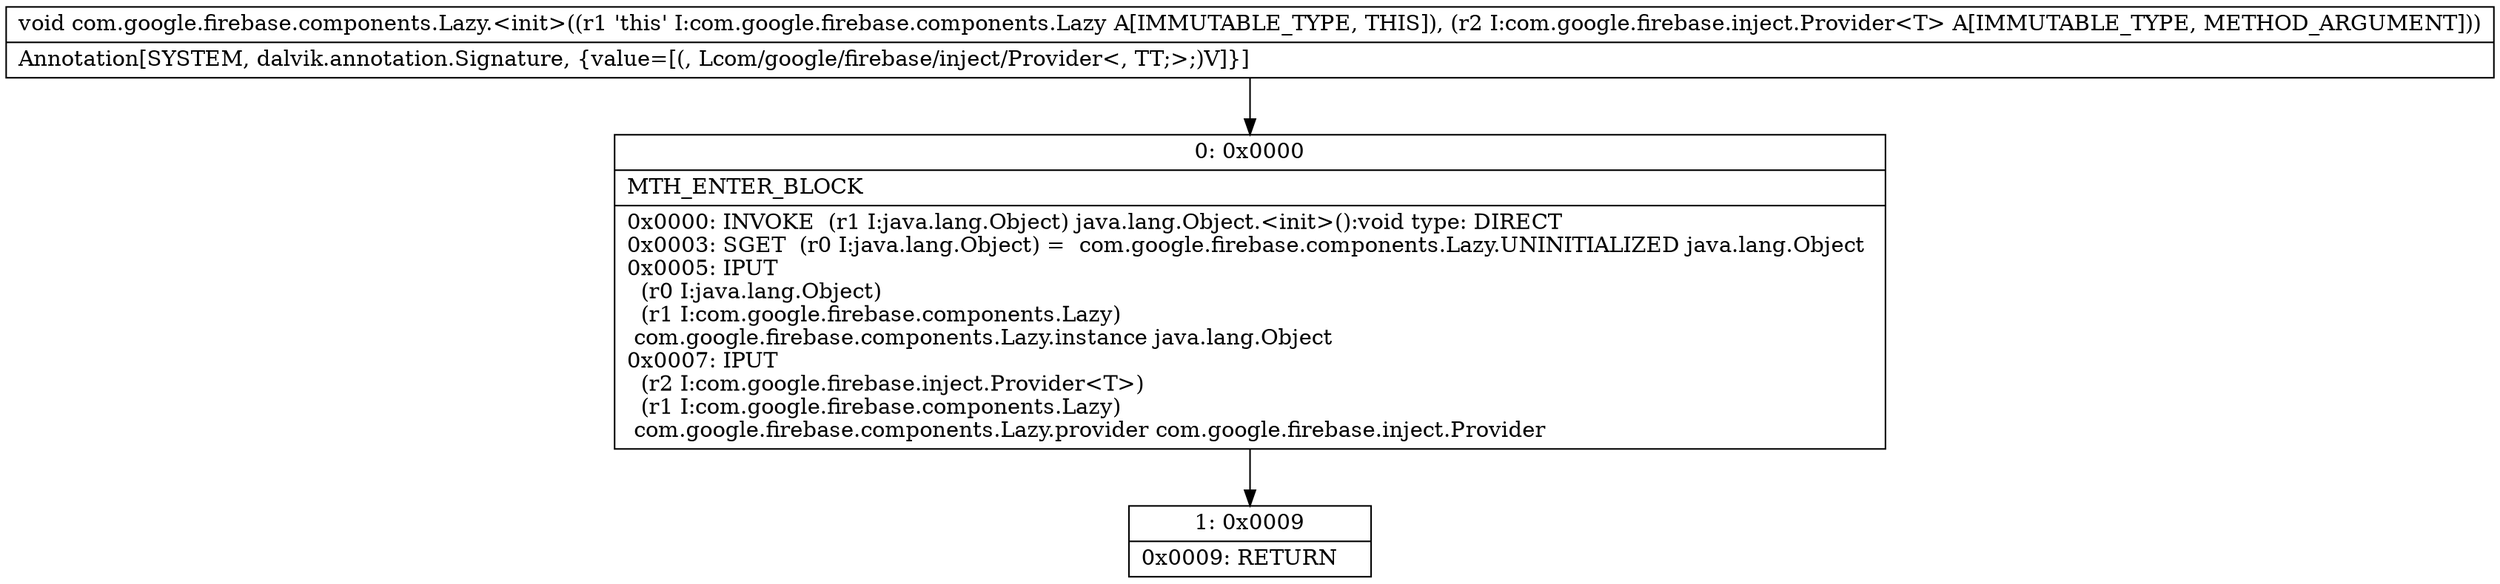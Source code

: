 digraph "CFG forcom.google.firebase.components.Lazy.\<init\>(Lcom\/google\/firebase\/inject\/Provider;)V" {
Node_0 [shape=record,label="{0\:\ 0x0000|MTH_ENTER_BLOCK\l|0x0000: INVOKE  (r1 I:java.lang.Object) java.lang.Object.\<init\>():void type: DIRECT \l0x0003: SGET  (r0 I:java.lang.Object) =  com.google.firebase.components.Lazy.UNINITIALIZED java.lang.Object \l0x0005: IPUT  \l  (r0 I:java.lang.Object)\l  (r1 I:com.google.firebase.components.Lazy)\l com.google.firebase.components.Lazy.instance java.lang.Object \l0x0007: IPUT  \l  (r2 I:com.google.firebase.inject.Provider\<T\>)\l  (r1 I:com.google.firebase.components.Lazy)\l com.google.firebase.components.Lazy.provider com.google.firebase.inject.Provider \l}"];
Node_1 [shape=record,label="{1\:\ 0x0009|0x0009: RETURN   \l}"];
MethodNode[shape=record,label="{void com.google.firebase.components.Lazy.\<init\>((r1 'this' I:com.google.firebase.components.Lazy A[IMMUTABLE_TYPE, THIS]), (r2 I:com.google.firebase.inject.Provider\<T\> A[IMMUTABLE_TYPE, METHOD_ARGUMENT]))  | Annotation[SYSTEM, dalvik.annotation.Signature, \{value=[(, Lcom\/google\/firebase\/inject\/Provider\<, TT;\>;)V]\}]\l}"];
MethodNode -> Node_0;
Node_0 -> Node_1;
}

